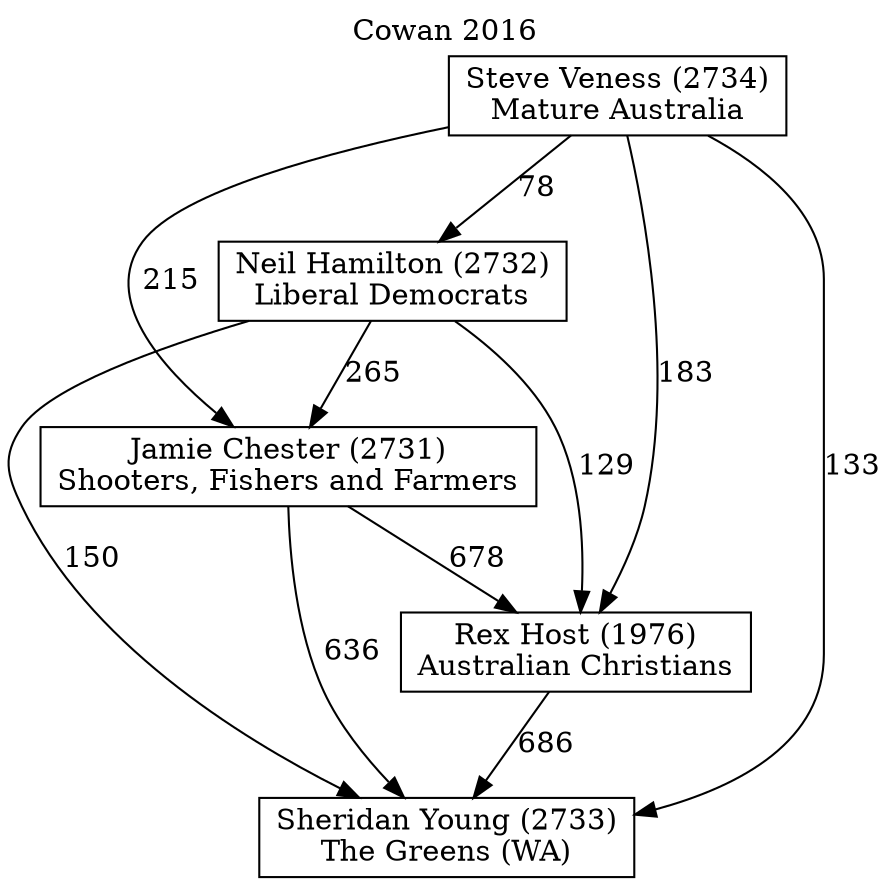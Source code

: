 // House preference flow
digraph "Sheridan Young (2733)_Cowan_2016" {
	graph [label="Cowan 2016" labelloc=t mclimit=10]
	node [shape=box]
	"Sheridan Young (2733)" [label="Sheridan Young (2733)
The Greens (WA)"]
	"Rex Host (1976)" [label="Rex Host (1976)
Australian Christians"]
	"Jamie Chester (2731)" [label="Jamie Chester (2731)
Shooters, Fishers and Farmers"]
	"Neil Hamilton (2732)" [label="Neil Hamilton (2732)
Liberal Democrats"]
	"Steve Veness (2734)" [label="Steve Veness (2734)
Mature Australia"]
	"Sheridan Young (2733)" [label="Sheridan Young (2733)
The Greens (WA)"]
	"Jamie Chester (2731)" [label="Jamie Chester (2731)
Shooters, Fishers and Farmers"]
	"Neil Hamilton (2732)" [label="Neil Hamilton (2732)
Liberal Democrats"]
	"Steve Veness (2734)" [label="Steve Veness (2734)
Mature Australia"]
	"Sheridan Young (2733)" [label="Sheridan Young (2733)
The Greens (WA)"]
	"Neil Hamilton (2732)" [label="Neil Hamilton (2732)
Liberal Democrats"]
	"Steve Veness (2734)" [label="Steve Veness (2734)
Mature Australia"]
	"Sheridan Young (2733)" [label="Sheridan Young (2733)
The Greens (WA)"]
	"Steve Veness (2734)" [label="Steve Veness (2734)
Mature Australia"]
	"Steve Veness (2734)" [label="Steve Veness (2734)
Mature Australia"]
	"Neil Hamilton (2732)" [label="Neil Hamilton (2732)
Liberal Democrats"]
	"Steve Veness (2734)" [label="Steve Veness (2734)
Mature Australia"]
	"Steve Veness (2734)" [label="Steve Veness (2734)
Mature Australia"]
	"Jamie Chester (2731)" [label="Jamie Chester (2731)
Shooters, Fishers and Farmers"]
	"Neil Hamilton (2732)" [label="Neil Hamilton (2732)
Liberal Democrats"]
	"Steve Veness (2734)" [label="Steve Veness (2734)
Mature Australia"]
	"Jamie Chester (2731)" [label="Jamie Chester (2731)
Shooters, Fishers and Farmers"]
	"Steve Veness (2734)" [label="Steve Veness (2734)
Mature Australia"]
	"Steve Veness (2734)" [label="Steve Veness (2734)
Mature Australia"]
	"Neil Hamilton (2732)" [label="Neil Hamilton (2732)
Liberal Democrats"]
	"Steve Veness (2734)" [label="Steve Veness (2734)
Mature Australia"]
	"Steve Veness (2734)" [label="Steve Veness (2734)
Mature Australia"]
	"Rex Host (1976)" [label="Rex Host (1976)
Australian Christians"]
	"Jamie Chester (2731)" [label="Jamie Chester (2731)
Shooters, Fishers and Farmers"]
	"Neil Hamilton (2732)" [label="Neil Hamilton (2732)
Liberal Democrats"]
	"Steve Veness (2734)" [label="Steve Veness (2734)
Mature Australia"]
	"Rex Host (1976)" [label="Rex Host (1976)
Australian Christians"]
	"Neil Hamilton (2732)" [label="Neil Hamilton (2732)
Liberal Democrats"]
	"Steve Veness (2734)" [label="Steve Veness (2734)
Mature Australia"]
	"Rex Host (1976)" [label="Rex Host (1976)
Australian Christians"]
	"Steve Veness (2734)" [label="Steve Veness (2734)
Mature Australia"]
	"Steve Veness (2734)" [label="Steve Veness (2734)
Mature Australia"]
	"Neil Hamilton (2732)" [label="Neil Hamilton (2732)
Liberal Democrats"]
	"Steve Veness (2734)" [label="Steve Veness (2734)
Mature Australia"]
	"Steve Veness (2734)" [label="Steve Veness (2734)
Mature Australia"]
	"Jamie Chester (2731)" [label="Jamie Chester (2731)
Shooters, Fishers and Farmers"]
	"Neil Hamilton (2732)" [label="Neil Hamilton (2732)
Liberal Democrats"]
	"Steve Veness (2734)" [label="Steve Veness (2734)
Mature Australia"]
	"Jamie Chester (2731)" [label="Jamie Chester (2731)
Shooters, Fishers and Farmers"]
	"Steve Veness (2734)" [label="Steve Veness (2734)
Mature Australia"]
	"Steve Veness (2734)" [label="Steve Veness (2734)
Mature Australia"]
	"Neil Hamilton (2732)" [label="Neil Hamilton (2732)
Liberal Democrats"]
	"Steve Veness (2734)" [label="Steve Veness (2734)
Mature Australia"]
	"Steve Veness (2734)" [label="Steve Veness (2734)
Mature Australia"]
	"Rex Host (1976)" -> "Sheridan Young (2733)" [label=686]
	"Jamie Chester (2731)" -> "Rex Host (1976)" [label=678]
	"Neil Hamilton (2732)" -> "Jamie Chester (2731)" [label=265]
	"Steve Veness (2734)" -> "Neil Hamilton (2732)" [label=78]
	"Jamie Chester (2731)" -> "Sheridan Young (2733)" [label=636]
	"Neil Hamilton (2732)" -> "Sheridan Young (2733)" [label=150]
	"Steve Veness (2734)" -> "Sheridan Young (2733)" [label=133]
	"Steve Veness (2734)" -> "Jamie Chester (2731)" [label=215]
	"Neil Hamilton (2732)" -> "Rex Host (1976)" [label=129]
	"Steve Veness (2734)" -> "Rex Host (1976)" [label=183]
}
